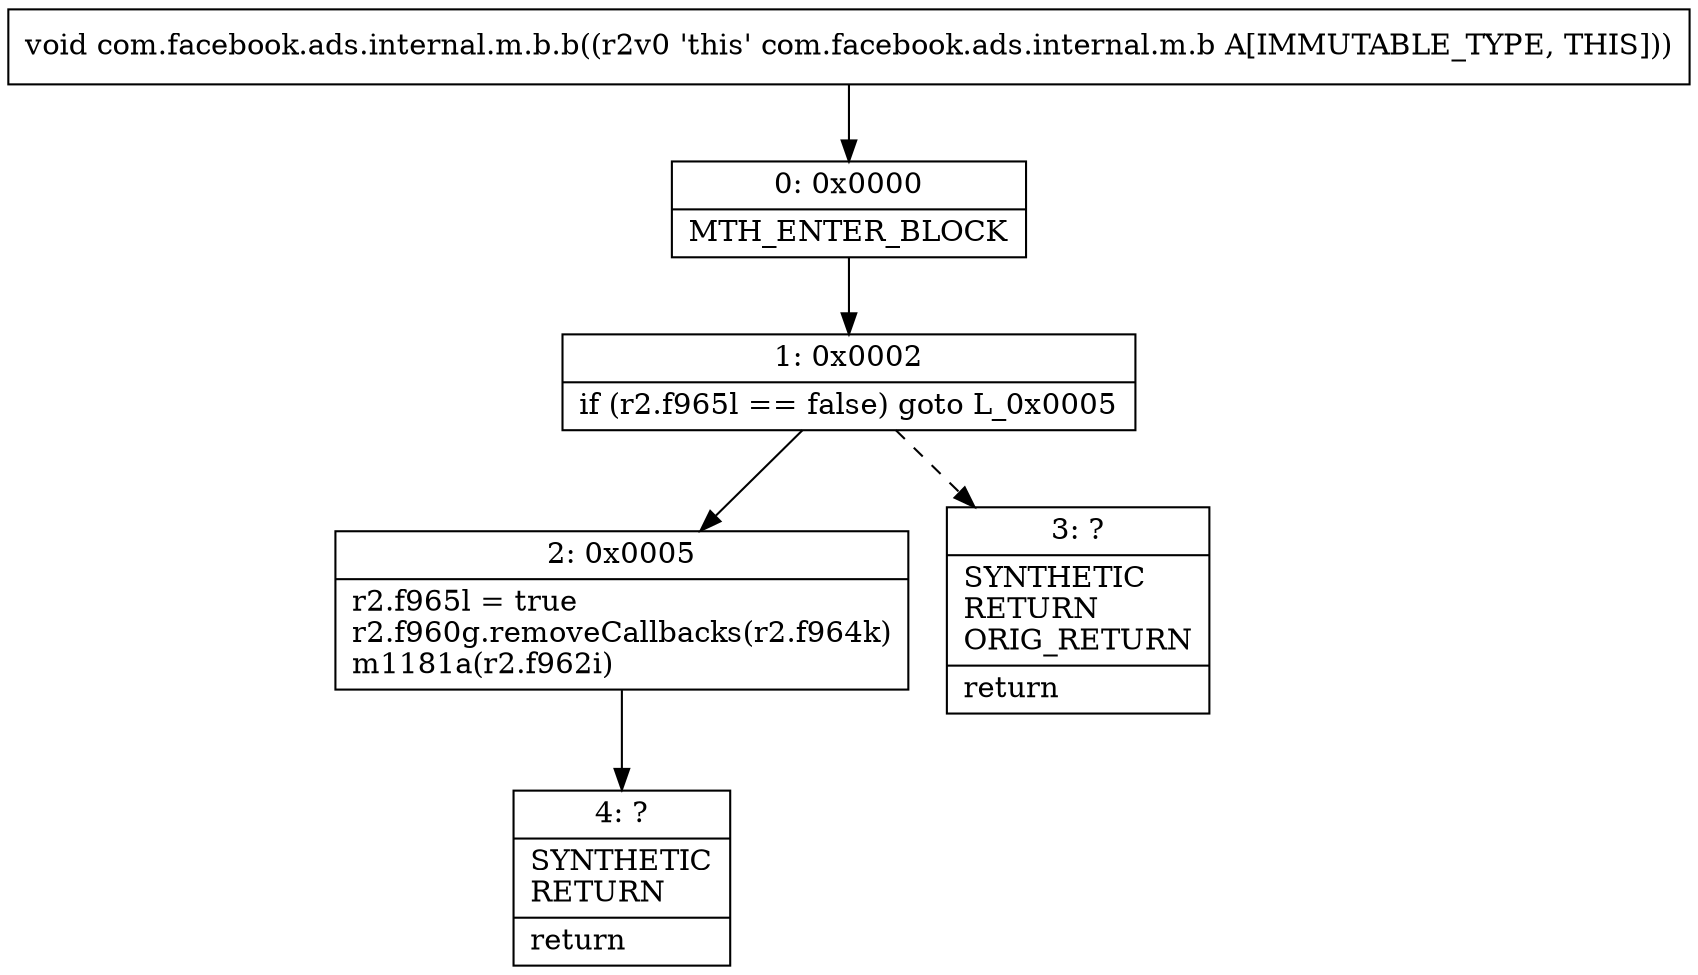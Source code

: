 digraph "CFG forcom.facebook.ads.internal.m.b.b()V" {
Node_0 [shape=record,label="{0\:\ 0x0000|MTH_ENTER_BLOCK\l}"];
Node_1 [shape=record,label="{1\:\ 0x0002|if (r2.f965l == false) goto L_0x0005\l}"];
Node_2 [shape=record,label="{2\:\ 0x0005|r2.f965l = true\lr2.f960g.removeCallbacks(r2.f964k)\lm1181a(r2.f962i)\l}"];
Node_3 [shape=record,label="{3\:\ ?|SYNTHETIC\lRETURN\lORIG_RETURN\l|return\l}"];
Node_4 [shape=record,label="{4\:\ ?|SYNTHETIC\lRETURN\l|return\l}"];
MethodNode[shape=record,label="{void com.facebook.ads.internal.m.b.b((r2v0 'this' com.facebook.ads.internal.m.b A[IMMUTABLE_TYPE, THIS])) }"];
MethodNode -> Node_0;
Node_0 -> Node_1;
Node_1 -> Node_2;
Node_1 -> Node_3[style=dashed];
Node_2 -> Node_4;
}

